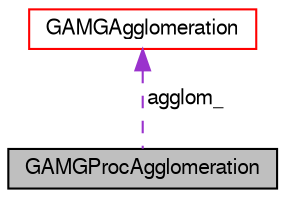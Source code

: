digraph "GAMGProcAgglomeration"
{
  bgcolor="transparent";
  edge [fontname="FreeSans",fontsize="10",labelfontname="FreeSans",labelfontsize="10"];
  node [fontname="FreeSans",fontsize="10",shape=record];
  Node6 [label="GAMGProcAgglomeration",height=0.2,width=0.4,color="black", fillcolor="grey75", style="filled", fontcolor="black"];
  Node7 -> Node6 [dir="back",color="darkorchid3",fontsize="10",style="dashed",label=" agglom_" ,fontname="FreeSans"];
  Node7 [label="GAMGAgglomeration",height=0.2,width=0.4,color="red",URL="$a26970.html",tooltip="Geometric agglomerated algebraic multigrid agglomeration class. "];
}
